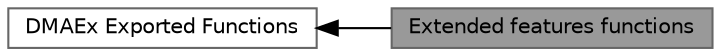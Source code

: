 digraph "Extended features functions"
{
 // LATEX_PDF_SIZE
  bgcolor="transparent";
  edge [fontname=Helvetica,fontsize=10,labelfontname=Helvetica,labelfontsize=10];
  node [fontname=Helvetica,fontsize=10,shape=box,height=0.2,width=0.4];
  rankdir=LR;
  Node2 [id="Node000002",label="DMAEx Exported Functions",height=0.2,width=0.4,color="grey40", fillcolor="white", style="filled",URL="$group__DMAEx__Exported__Functions.html",tooltip="DMAEx Exported functions."];
  Node1 [id="Node000001",label="Extended features functions",height=0.2,width=0.4,color="gray40", fillcolor="grey60", style="filled", fontcolor="black",tooltip="Extended features functions."];
  Node2->Node1 [shape=plaintext, dir="back", style="solid"];
}
